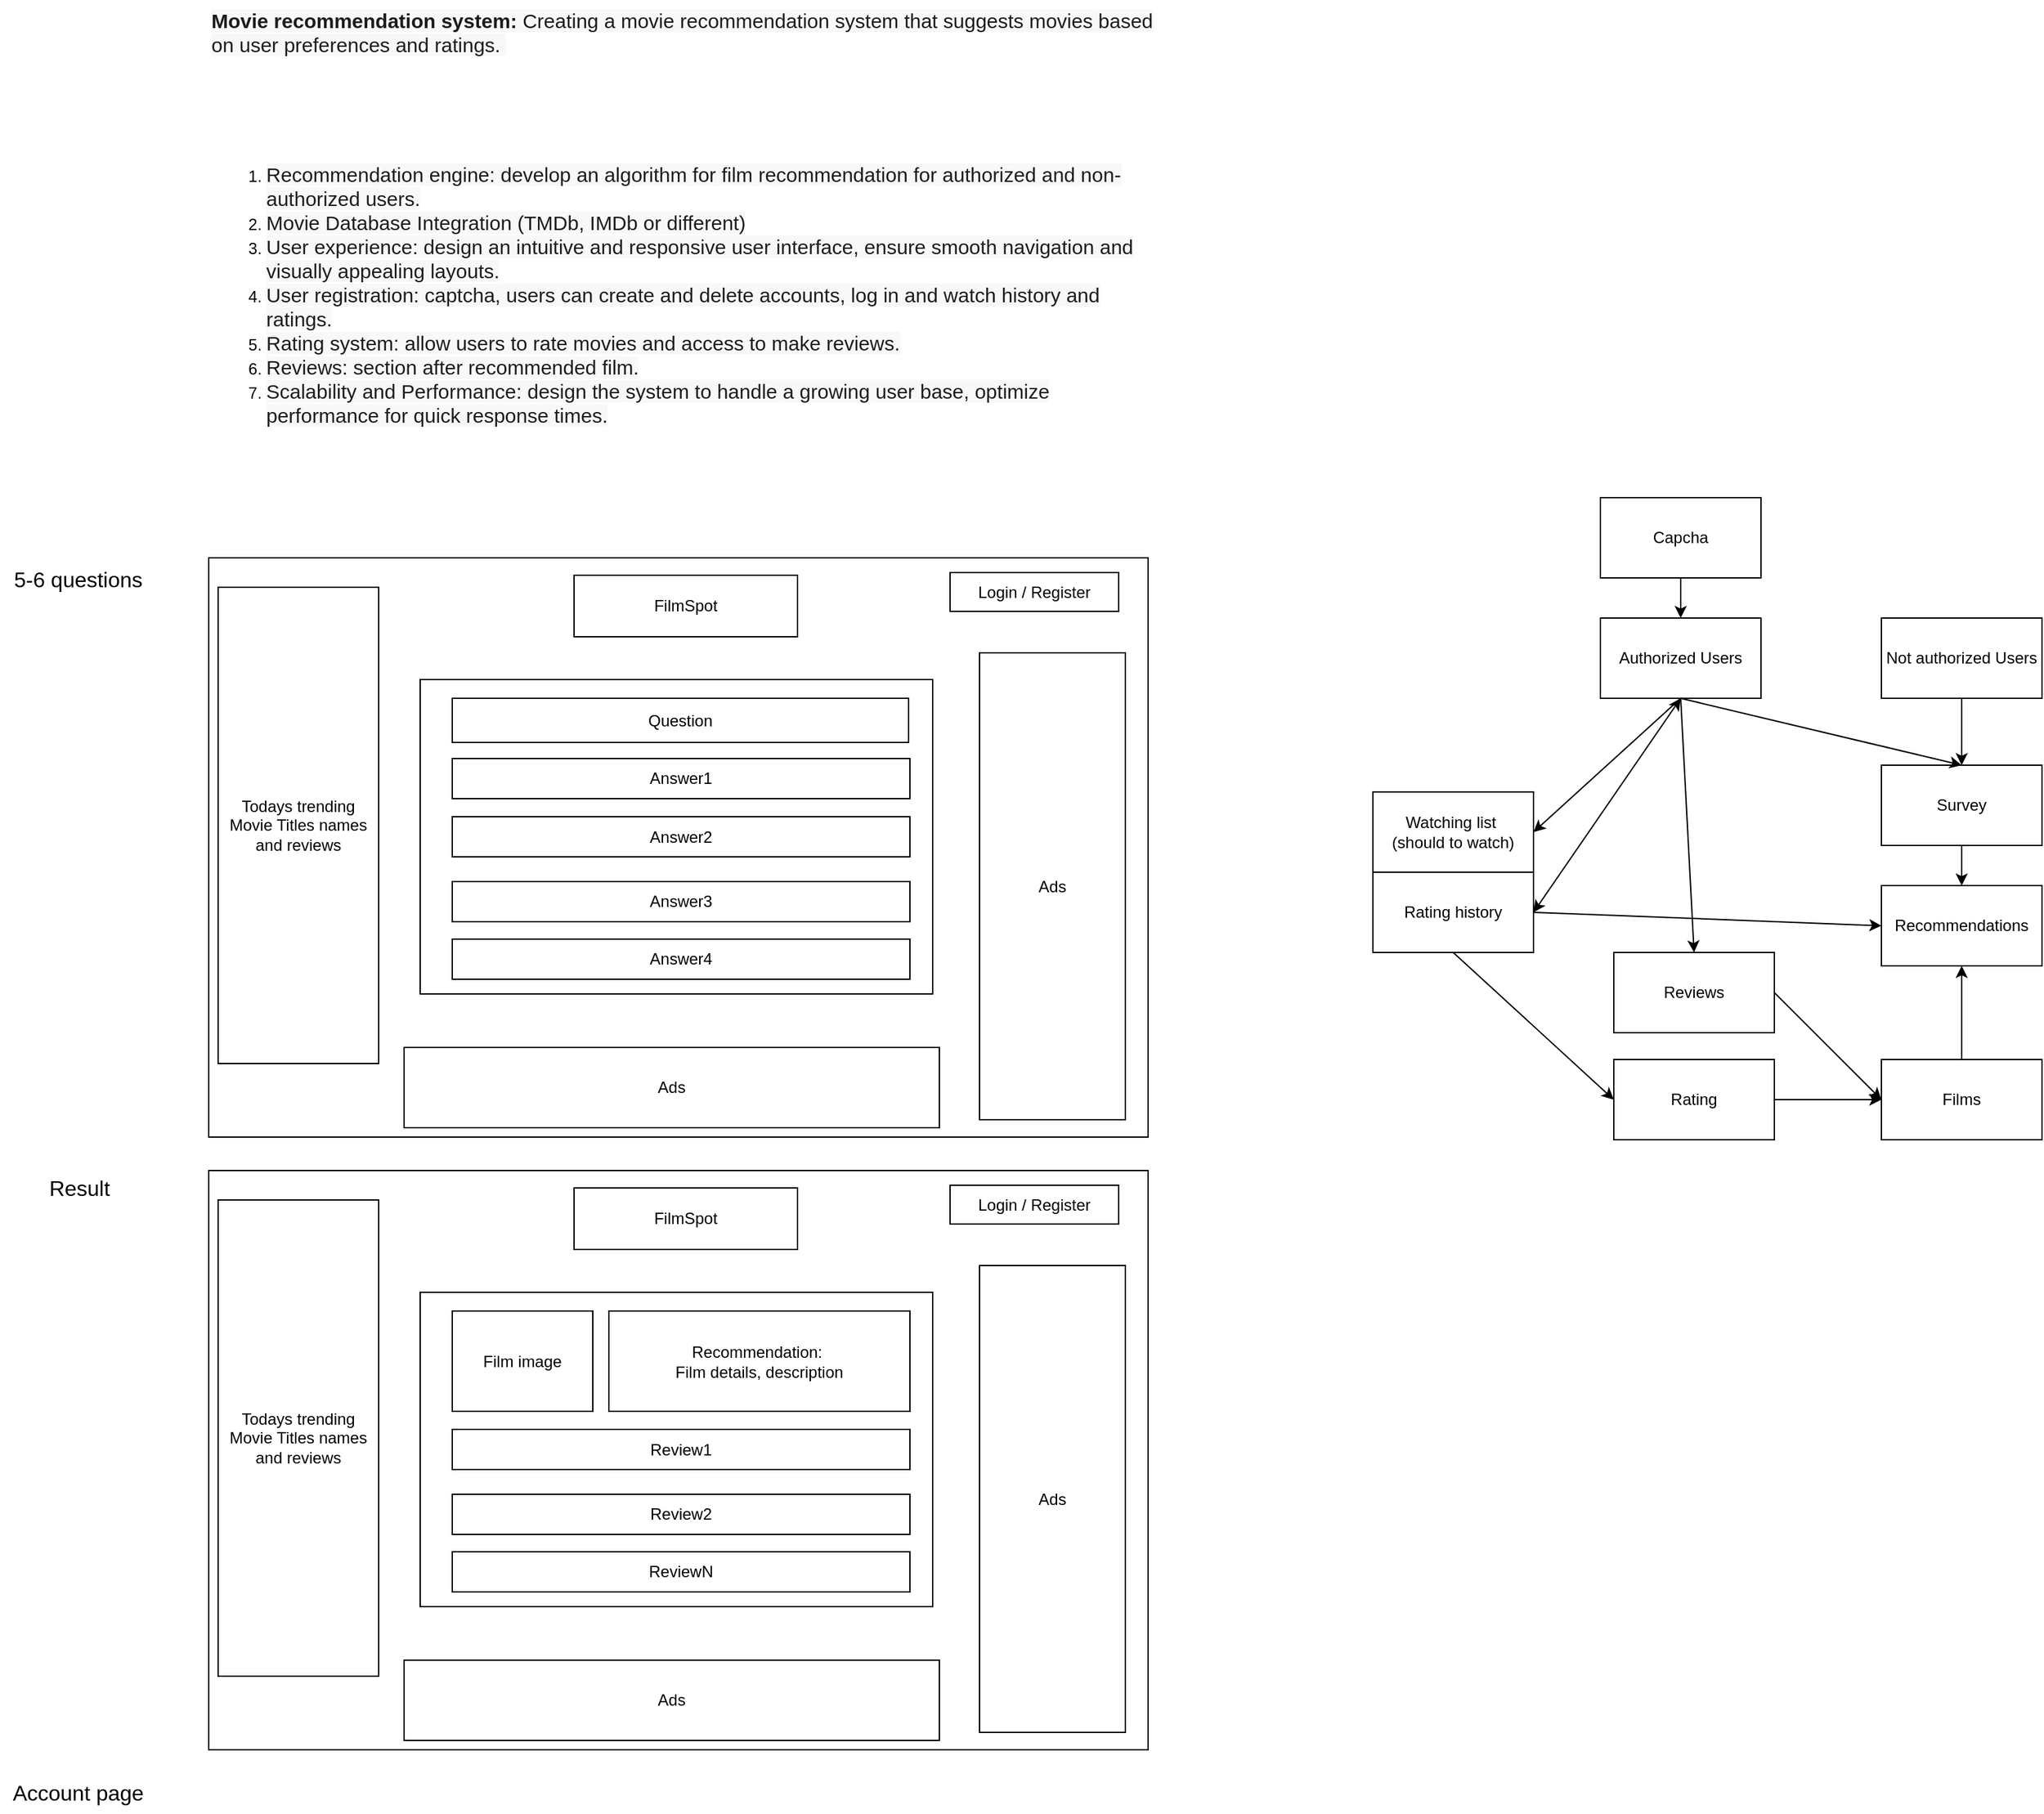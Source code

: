 <mxfile version="24.7.6" pages="2">
  <diagram name="Страница — 1" id="LS_hsxdd65FkhUuADs8E">
    <mxGraphModel dx="1694" dy="1717" grid="0" gridSize="10" guides="1" tooltips="1" connect="1" arrows="1" fold="1" page="0" pageScale="1" pageWidth="827" pageHeight="1169" math="0" shadow="0">
      <root>
        <mxCell id="0" />
        <mxCell id="1" parent="0" />
        <mxCell id="HhmzMrbmqhr_2IEOml7r-1" value="Films" style="rounded=0;whiteSpace=wrap;html=1;" vertex="1" parent="1">
          <mxGeometry x="752" y="-184" width="120" height="60" as="geometry" />
        </mxCell>
        <mxCell id="HhmzMrbmqhr_2IEOml7r-2" value="Authorized Users" style="rounded=0;whiteSpace=wrap;html=1;" vertex="1" parent="1">
          <mxGeometry x="542" y="-514" width="120" height="60" as="geometry" />
        </mxCell>
        <mxCell id="HhmzMrbmqhr_2IEOml7r-3" value="Rating" style="rounded=0;whiteSpace=wrap;html=1;" vertex="1" parent="1">
          <mxGeometry x="552" y="-184" width="120" height="60" as="geometry" />
        </mxCell>
        <mxCell id="HhmzMrbmqhr_2IEOml7r-4" value="Survey" style="rounded=0;whiteSpace=wrap;html=1;" vertex="1" parent="1">
          <mxGeometry x="752" y="-404" width="120" height="60" as="geometry" />
        </mxCell>
        <mxCell id="HhmzMrbmqhr_2IEOml7r-5" value="Not authorized Users" style="rounded=0;whiteSpace=wrap;html=1;" vertex="1" parent="1">
          <mxGeometry x="752" y="-514" width="120" height="60" as="geometry" />
        </mxCell>
        <mxCell id="HhmzMrbmqhr_2IEOml7r-7" value="" style="endArrow=classic;html=1;rounded=0;exitX=0.5;exitY=1;exitDx=0;exitDy=0;entryX=0.5;entryY=0;entryDx=0;entryDy=0;" edge="1" parent="1" source="HhmzMrbmqhr_2IEOml7r-5" target="HhmzMrbmqhr_2IEOml7r-4">
          <mxGeometry width="50" height="50" relative="1" as="geometry">
            <mxPoint x="812" y="-204" as="sourcePoint" />
            <mxPoint x="862" y="-254" as="targetPoint" />
          </mxGeometry>
        </mxCell>
        <mxCell id="HhmzMrbmqhr_2IEOml7r-8" value="" style="endArrow=classic;html=1;rounded=0;exitX=0.5;exitY=1;exitDx=0;exitDy=0;entryX=0.5;entryY=0;entryDx=0;entryDy=0;" edge="1" parent="1" source="HhmzMrbmqhr_2IEOml7r-2" target="HhmzMrbmqhr_2IEOml7r-4">
          <mxGeometry width="50" height="50" relative="1" as="geometry">
            <mxPoint x="812" y="-204" as="sourcePoint" />
            <mxPoint x="862" y="-254" as="targetPoint" />
          </mxGeometry>
        </mxCell>
        <mxCell id="HhmzMrbmqhr_2IEOml7r-10" value="" style="endArrow=classic;html=1;rounded=0;exitX=0.5;exitY=0;exitDx=0;exitDy=0;entryX=0.5;entryY=1;entryDx=0;entryDy=0;" edge="1" parent="1" source="HhmzMrbmqhr_2IEOml7r-1" target="HhmzMrbmqhr_2IEOml7r-11">
          <mxGeometry width="50" height="50" relative="1" as="geometry">
            <mxPoint x="782" y="-194" as="sourcePoint" />
            <mxPoint x="832" y="-244" as="targetPoint" />
          </mxGeometry>
        </mxCell>
        <mxCell id="HhmzMrbmqhr_2IEOml7r-11" value="Recommendations" style="rounded=0;whiteSpace=wrap;html=1;" vertex="1" parent="1">
          <mxGeometry x="752" y="-314" width="120" height="60" as="geometry" />
        </mxCell>
        <mxCell id="HhmzMrbmqhr_2IEOml7r-13" value="Watching list&amp;nbsp;&lt;div&gt;(should to watch)&lt;/div&gt;" style="rounded=0;whiteSpace=wrap;html=1;" vertex="1" parent="1">
          <mxGeometry x="372" y="-384" width="120" height="60" as="geometry" />
        </mxCell>
        <mxCell id="HhmzMrbmqhr_2IEOml7r-15" value="Rating history" style="rounded=0;whiteSpace=wrap;html=1;" vertex="1" parent="1">
          <mxGeometry x="372" y="-324" width="120" height="60" as="geometry" />
        </mxCell>
        <mxCell id="HhmzMrbmqhr_2IEOml7r-16" value="" style="endArrow=classic;html=1;rounded=0;exitX=0.5;exitY=1;exitDx=0;exitDy=0;entryX=0.5;entryY=0;entryDx=0;entryDy=0;" edge="1" parent="1" source="HhmzMrbmqhr_2IEOml7r-4" target="HhmzMrbmqhr_2IEOml7r-11">
          <mxGeometry width="50" height="50" relative="1" as="geometry">
            <mxPoint x="692" y="-304" as="sourcePoint" />
            <mxPoint x="742" y="-354" as="targetPoint" />
          </mxGeometry>
        </mxCell>
        <mxCell id="HhmzMrbmqhr_2IEOml7r-19" value="" style="endArrow=classic;html=1;rounded=0;exitX=0.5;exitY=1;exitDx=0;exitDy=0;entryX=1;entryY=0.5;entryDx=0;entryDy=0;" edge="1" parent="1" source="HhmzMrbmqhr_2IEOml7r-2" target="HhmzMrbmqhr_2IEOml7r-13">
          <mxGeometry width="50" height="50" relative="1" as="geometry">
            <mxPoint x="692" y="-304" as="sourcePoint" />
            <mxPoint x="742" y="-354" as="targetPoint" />
          </mxGeometry>
        </mxCell>
        <mxCell id="HhmzMrbmqhr_2IEOml7r-20" value="" style="endArrow=classic;startArrow=classic;html=1;rounded=0;exitX=1;exitY=0.5;exitDx=0;exitDy=0;" edge="1" parent="1" source="HhmzMrbmqhr_2IEOml7r-15">
          <mxGeometry width="50" height="50" relative="1" as="geometry">
            <mxPoint x="692" y="-304" as="sourcePoint" />
            <mxPoint x="602" y="-454" as="targetPoint" />
          </mxGeometry>
        </mxCell>
        <mxCell id="HhmzMrbmqhr_2IEOml7r-22" value="Reviews" style="rounded=0;whiteSpace=wrap;html=1;" vertex="1" parent="1">
          <mxGeometry x="552" y="-264" width="120" height="60" as="geometry" />
        </mxCell>
        <mxCell id="HhmzMrbmqhr_2IEOml7r-23" value="Capcha" style="rounded=0;whiteSpace=wrap;html=1;" vertex="1" parent="1">
          <mxGeometry x="542" y="-604" width="120" height="60" as="geometry" />
        </mxCell>
        <mxCell id="HhmzMrbmqhr_2IEOml7r-24" value="" style="endArrow=classic;html=1;rounded=0;exitX=0.5;exitY=1;exitDx=0;exitDy=0;entryX=0.5;entryY=0;entryDx=0;entryDy=0;" edge="1" parent="1" source="HhmzMrbmqhr_2IEOml7r-23" target="HhmzMrbmqhr_2IEOml7r-2">
          <mxGeometry width="50" height="50" relative="1" as="geometry">
            <mxPoint x="692" y="-304" as="sourcePoint" />
            <mxPoint x="742" y="-354" as="targetPoint" />
          </mxGeometry>
        </mxCell>
        <mxCell id="HhmzMrbmqhr_2IEOml7r-25" value="" style="endArrow=classic;html=1;rounded=0;exitX=0.5;exitY=1;exitDx=0;exitDy=0;entryX=0.5;entryY=0;entryDx=0;entryDy=0;" edge="1" parent="1" source="HhmzMrbmqhr_2IEOml7r-2" target="HhmzMrbmqhr_2IEOml7r-22">
          <mxGeometry width="50" height="50" relative="1" as="geometry">
            <mxPoint x="692" y="-304" as="sourcePoint" />
            <mxPoint x="742" y="-354" as="targetPoint" />
          </mxGeometry>
        </mxCell>
        <mxCell id="HhmzMrbmqhr_2IEOml7r-27" value="" style="endArrow=classic;html=1;rounded=0;exitX=1;exitY=0.5;exitDx=0;exitDy=0;entryX=0;entryY=0.5;entryDx=0;entryDy=0;" edge="1" parent="1" source="HhmzMrbmqhr_2IEOml7r-15" target="HhmzMrbmqhr_2IEOml7r-11">
          <mxGeometry width="50" height="50" relative="1" as="geometry">
            <mxPoint x="632" y="-264" as="sourcePoint" />
            <mxPoint x="682" y="-314" as="targetPoint" />
          </mxGeometry>
        </mxCell>
        <mxCell id="HhmzMrbmqhr_2IEOml7r-28" value="" style="endArrow=classic;html=1;rounded=0;exitX=1;exitY=0.5;exitDx=0;exitDy=0;" edge="1" parent="1" source="HhmzMrbmqhr_2IEOml7r-3">
          <mxGeometry width="50" height="50" relative="1" as="geometry">
            <mxPoint x="692" y="-304" as="sourcePoint" />
            <mxPoint x="752" y="-154" as="targetPoint" />
          </mxGeometry>
        </mxCell>
        <mxCell id="HhmzMrbmqhr_2IEOml7r-29" value="" style="endArrow=classic;html=1;rounded=0;exitX=1;exitY=0.5;exitDx=0;exitDy=0;entryX=0;entryY=0.5;entryDx=0;entryDy=0;" edge="1" parent="1" source="HhmzMrbmqhr_2IEOml7r-22" target="HhmzMrbmqhr_2IEOml7r-1">
          <mxGeometry width="50" height="50" relative="1" as="geometry">
            <mxPoint x="692" y="-304" as="sourcePoint" />
            <mxPoint x="742" y="-354" as="targetPoint" />
          </mxGeometry>
        </mxCell>
        <mxCell id="HhmzMrbmqhr_2IEOml7r-30" value="" style="endArrow=classic;html=1;rounded=0;exitX=0.5;exitY=1;exitDx=0;exitDy=0;entryX=0;entryY=0.5;entryDx=0;entryDy=0;" edge="1" parent="1" source="HhmzMrbmqhr_2IEOml7r-15" target="HhmzMrbmqhr_2IEOml7r-3">
          <mxGeometry width="50" height="50" relative="1" as="geometry">
            <mxPoint x="692" y="-304" as="sourcePoint" />
            <mxPoint x="742" y="-354" as="targetPoint" />
          </mxGeometry>
        </mxCell>
        <mxCell id="l4dksT7qZbz_hdmSisIs-1" value="" style="rounded=0;whiteSpace=wrap;html=1;" vertex="1" parent="1">
          <mxGeometry x="-498" y="-559" width="702" height="433" as="geometry" />
        </mxCell>
        <mxCell id="l4dksT7qZbz_hdmSisIs-2" value="FilmSpot" style="rounded=0;whiteSpace=wrap;html=1;" vertex="1" parent="1">
          <mxGeometry x="-225" y="-546" width="167" height="46" as="geometry" />
        </mxCell>
        <mxCell id="l4dksT7qZbz_hdmSisIs-3" value="Login / Register" style="rounded=0;whiteSpace=wrap;html=1;" vertex="1" parent="1">
          <mxGeometry x="56" y="-548" width="126" height="29" as="geometry" />
        </mxCell>
        <mxCell id="l4dksT7qZbz_hdmSisIs-4" value="Todays trending Movie Titles names and reviews" style="rounded=0;whiteSpace=wrap;html=1;" vertex="1" parent="1">
          <mxGeometry x="-491" y="-537" width="120" height="356" as="geometry" />
        </mxCell>
        <mxCell id="l4dksT7qZbz_hdmSisIs-5" value="questions" style="rounded=0;whiteSpace=wrap;html=1;" vertex="1" parent="1">
          <mxGeometry x="-340" y="-468" width="383" height="235" as="geometry" />
        </mxCell>
        <mxCell id="l4dksT7qZbz_hdmSisIs-6" value="Ads" style="rounded=0;whiteSpace=wrap;html=1;" vertex="1" parent="1">
          <mxGeometry x="78" y="-488" width="109" height="349" as="geometry" />
        </mxCell>
        <mxCell id="l4dksT7qZbz_hdmSisIs-7" value="Ads" style="rounded=0;whiteSpace=wrap;html=1;" vertex="1" parent="1">
          <mxGeometry x="-352" y="-193" width="400" height="60" as="geometry" />
        </mxCell>
        <mxCell id="l4dksT7qZbz_hdmSisIs-8" value="Question" style="rounded=0;whiteSpace=wrap;html=1;" vertex="1" parent="1">
          <mxGeometry x="-316" y="-454" width="341" height="33" as="geometry" />
        </mxCell>
        <mxCell id="l4dksT7qZbz_hdmSisIs-9" value="Answer1" style="rounded=0;whiteSpace=wrap;html=1;" vertex="1" parent="1">
          <mxGeometry x="-316" y="-409" width="342" height="30" as="geometry" />
        </mxCell>
        <mxCell id="l4dksT7qZbz_hdmSisIs-10" value="Answer2" style="rounded=0;whiteSpace=wrap;html=1;" vertex="1" parent="1">
          <mxGeometry x="-316" y="-365.5" width="342" height="30" as="geometry" />
        </mxCell>
        <mxCell id="l4dksT7qZbz_hdmSisIs-11" value="Answer4" style="rounded=0;whiteSpace=wrap;html=1;" vertex="1" parent="1">
          <mxGeometry x="-316" y="-274" width="342" height="30" as="geometry" />
        </mxCell>
        <mxCell id="l4dksT7qZbz_hdmSisIs-12" value="Answer3" style="rounded=0;whiteSpace=wrap;html=1;" vertex="1" parent="1">
          <mxGeometry x="-316" y="-317" width="342" height="30" as="geometry" />
        </mxCell>
        <mxCell id="l4dksT7qZbz_hdmSisIs-13" value="5-6 questions" style="text;html=1;align=center;verticalAlign=middle;resizable=0;points=[];autosize=1;strokeColor=none;fillColor=none;fontSize=16;" vertex="1" parent="1">
          <mxGeometry x="-653" y="-559" width="114" height="31" as="geometry" />
        </mxCell>
        <mxCell id="l4dksT7qZbz_hdmSisIs-14" value="Result" style="text;html=1;align=center;verticalAlign=middle;resizable=0;points=[];autosize=1;strokeColor=none;fillColor=none;fontSize=16;" vertex="1" parent="1">
          <mxGeometry x="-627" y="-104" width="63" height="31" as="geometry" />
        </mxCell>
        <mxCell id="l4dksT7qZbz_hdmSisIs-15" value="Links" style="rounded=0;whiteSpace=wrap;html=1;" vertex="1" parent="1">
          <mxGeometry x="-243" y="227" width="178" height="30" as="geometry" />
        </mxCell>
        <mxCell id="l4dksT7qZbz_hdmSisIs-17" value="Account page" style="text;html=1;align=center;verticalAlign=middle;resizable=0;points=[];autosize=1;strokeColor=none;fillColor=none;fontSize=16;" vertex="1" parent="1">
          <mxGeometry x="-654" y="348" width="116" height="31" as="geometry" />
        </mxCell>
        <mxCell id="l4dksT7qZbz_hdmSisIs-18" value="&lt;ol&gt;&lt;li&gt;&lt;span style=&quot;background-color: rgb(248, 248, 248); color: rgb(29, 28, 29); font-family: Slack-Lato, Slack-Fractions, appleLogo, sans-serif; font-size: 15px; font-variant-ligatures: common-ligatures;&quot;&gt;Recommendation engine: develop an algorithm for film recommendation for authorized and non-authorized users.&lt;/span&gt;&lt;/li&gt;&lt;li&gt;&lt;span style=&quot;background-color: rgb(248, 248, 248); color: rgb(29, 28, 29); font-family: Slack-Lato, Slack-Fractions, appleLogo, sans-serif; font-size: 15px; font-variant-ligatures: common-ligatures;&quot;&gt;Movie Database Integration (TMDb, IMDb or different)&lt;/span&gt;&lt;/li&gt;&lt;li&gt;&lt;span style=&quot;background-color: rgb(248, 248, 248); color: rgb(29, 28, 29); font-family: Slack-Lato, Slack-Fractions, appleLogo, sans-serif; font-size: 15px; font-variant-ligatures: common-ligatures;&quot;&gt;User experience: design an intuitive and responsive user interface, ensure smooth navigation and visually appealing layouts.&lt;/span&gt;&lt;/li&gt;&lt;li&gt;&lt;span style=&quot;background-color: rgb(248, 248, 248); color: rgb(29, 28, 29); font-family: Slack-Lato, Slack-Fractions, appleLogo, sans-serif; font-size: 15px; font-variant-ligatures: common-ligatures;&quot;&gt;User registration: captcha, users can create and delete accounts, log in and watch history and ratings.&lt;/span&gt;&lt;/li&gt;&lt;li&gt;&lt;span style=&quot;background-color: rgb(248, 248, 248); color: rgb(29, 28, 29); font-family: Slack-Lato, Slack-Fractions, appleLogo, sans-serif; font-size: 15px; font-variant-ligatures: common-ligatures;&quot;&gt;Rating system: allow users to rate movies and access to make reviews.&lt;/span&gt;&lt;/li&gt;&lt;li&gt;&lt;span style=&quot;background-color: rgb(248, 248, 248); color: rgb(29, 28, 29); font-family: Slack-Lato, Slack-Fractions, appleLogo, sans-serif; font-size: 15px; font-variant-ligatures: common-ligatures;&quot;&gt;Reviews: section after recommended film.&lt;/span&gt;&lt;/li&gt;&lt;li&gt;&lt;span style=&quot;background-color: rgb(248, 248, 248); color: rgb(29, 28, 29); font-family: Slack-Lato, Slack-Fractions, appleLogo, sans-serif; font-size: 15px; font-variant-ligatures: common-ligatures;&quot;&gt;Scalability and Performance: design the system to handle a growing user base, optimize performance for quick response times.&lt;/span&gt;&lt;/li&gt;&lt;/ol&gt;" style="text;whiteSpace=wrap;html=1;spacing=3;" vertex="1" parent="1">
          <mxGeometry x="-498" y="-874" width="701" height="220" as="geometry" />
        </mxCell>
        <mxCell id="l4dksT7qZbz_hdmSisIs-19" value="&lt;b data-stringify-type=&quot;bold&quot; style=&quot;box-sizing: inherit; color: rgb(29, 28, 29); font-family: Slack-Lato, Slack-Fractions, appleLogo, sans-serif; font-size: 15px; font-style: normal; font-variant-ligatures: common-ligatures; font-variant-caps: normal; letter-spacing: normal; orphans: 2; text-align: left; text-indent: 0px; text-transform: none; widows: 2; word-spacing: 0px; -webkit-text-stroke-width: 0px; white-space: normal; background-color: rgb(248, 248, 248); text-decoration-thickness: initial; text-decoration-style: initial; text-decoration-color: initial;&quot;&gt;Movie recommendation system:&lt;/b&gt;&lt;span style=&quot;color: rgb(29, 28, 29); font-family: Slack-Lato, Slack-Fractions, appleLogo, sans-serif; font-size: 15px; font-style: normal; font-variant-ligatures: common-ligatures; font-variant-caps: normal; font-weight: 400; letter-spacing: normal; orphans: 2; text-align: left; text-indent: 0px; text-transform: none; widows: 2; word-spacing: 0px; -webkit-text-stroke-width: 0px; white-space: normal; background-color: rgb(248, 248, 248); text-decoration-thickness: initial; text-decoration-style: initial; text-decoration-color: initial; display: inline !important; float: none;&quot;&gt;&lt;span&gt;&amp;nbsp;&lt;/span&gt;Creating a movie recommendation system that suggests movies based on user preferences and ratings.&amp;nbsp;&lt;/span&gt;" style="text;whiteSpace=wrap;html=1;" vertex="1" parent="1">
          <mxGeometry x="-498" y="-976" width="711" height="76" as="geometry" />
        </mxCell>
        <mxCell id="r-4gwITru2xlTATCTxKp-1" value="" style="rounded=0;whiteSpace=wrap;html=1;" vertex="1" parent="1">
          <mxGeometry x="-498" y="-101" width="702" height="433" as="geometry" />
        </mxCell>
        <mxCell id="r-4gwITru2xlTATCTxKp-2" value="FilmSpot" style="rounded=0;whiteSpace=wrap;html=1;" vertex="1" parent="1">
          <mxGeometry x="-225" y="-88" width="167" height="46" as="geometry" />
        </mxCell>
        <mxCell id="r-4gwITru2xlTATCTxKp-3" value="Login / Register" style="rounded=0;whiteSpace=wrap;html=1;" vertex="1" parent="1">
          <mxGeometry x="56" y="-90" width="126" height="29" as="geometry" />
        </mxCell>
        <mxCell id="r-4gwITru2xlTATCTxKp-4" value="Todays trending Movie Titles names and reviews" style="rounded=0;whiteSpace=wrap;html=1;" vertex="1" parent="1">
          <mxGeometry x="-491" y="-79" width="120" height="356" as="geometry" />
        </mxCell>
        <mxCell id="r-4gwITru2xlTATCTxKp-5" value="questions" style="rounded=0;whiteSpace=wrap;html=1;" vertex="1" parent="1">
          <mxGeometry x="-340" y="-10" width="383" height="235" as="geometry" />
        </mxCell>
        <mxCell id="r-4gwITru2xlTATCTxKp-6" value="Ads" style="rounded=0;whiteSpace=wrap;html=1;" vertex="1" parent="1">
          <mxGeometry x="78" y="-30" width="109" height="349" as="geometry" />
        </mxCell>
        <mxCell id="r-4gwITru2xlTATCTxKp-7" value="Ads" style="rounded=0;whiteSpace=wrap;html=1;" vertex="1" parent="1">
          <mxGeometry x="-352" y="265" width="400" height="60" as="geometry" />
        </mxCell>
        <mxCell id="r-4gwITru2xlTATCTxKp-8" value="Film image" style="rounded=0;whiteSpace=wrap;html=1;" vertex="1" parent="1">
          <mxGeometry x="-316" y="4" width="105" height="75" as="geometry" />
        </mxCell>
        <mxCell id="r-4gwITru2xlTATCTxKp-9" value="Recommendation:&amp;nbsp;&lt;div&gt;Film details, description&lt;/div&gt;" style="rounded=0;whiteSpace=wrap;html=1;" vertex="1" parent="1">
          <mxGeometry x="-199" y="4" width="225" height="75" as="geometry" />
        </mxCell>
        <mxCell id="r-4gwITru2xlTATCTxKp-10" value="Review1" style="rounded=0;whiteSpace=wrap;html=1;" vertex="1" parent="1">
          <mxGeometry x="-316" y="92.5" width="342" height="30" as="geometry" />
        </mxCell>
        <mxCell id="r-4gwITru2xlTATCTxKp-11" value="ReviewN" style="rounded=0;whiteSpace=wrap;html=1;" vertex="1" parent="1">
          <mxGeometry x="-316" y="184" width="342" height="30" as="geometry" />
        </mxCell>
        <mxCell id="r-4gwITru2xlTATCTxKp-12" value="Review2" style="rounded=0;whiteSpace=wrap;html=1;" vertex="1" parent="1">
          <mxGeometry x="-316" y="141" width="342" height="30" as="geometry" />
        </mxCell>
        <mxCell id="3AMT3zw46Zd8kkKR2NrO-1" style="edgeStyle=none;curved=1;rounded=0;orthogonalLoop=1;jettySize=auto;html=1;exitX=1;exitY=0.5;exitDx=0;exitDy=0;fontSize=12;startSize=8;endSize=8;" edge="1" parent="1" source="r-4gwITru2xlTATCTxKp-8" target="r-4gwITru2xlTATCTxKp-8">
          <mxGeometry relative="1" as="geometry" />
        </mxCell>
        <mxCell id="3AMT3zw46Zd8kkKR2NrO-4" style="edgeStyle=none;curved=1;rounded=0;orthogonalLoop=1;jettySize=auto;html=1;exitX=0;exitY=0.5;exitDx=0;exitDy=0;fontSize=12;startSize=8;endSize=8;" edge="1" parent="1" source="r-4gwITru2xlTATCTxKp-9" target="r-4gwITru2xlTATCTxKp-9">
          <mxGeometry relative="1" as="geometry" />
        </mxCell>
      </root>
    </mxGraphModel>
  </diagram>
  <diagram id="mibsp6SrYg9GVpOMzh2_" name="Leht-2">
    <mxGraphModel dx="3320" dy="1856" grid="0" gridSize="10" guides="1" tooltips="1" connect="1" arrows="1" fold="1" page="0" pageScale="1" pageWidth="827" pageHeight="1169" math="0" shadow="0">
      <root>
        <mxCell id="0" />
        <mxCell id="1" parent="0" />
        <mxCell id="d5mL1SETGmg1-nzRWt5b-1" value="" style="rounded=0;whiteSpace=wrap;html=1;" vertex="1" parent="1">
          <mxGeometry x="-498" y="-104" width="702" height="433" as="geometry" />
        </mxCell>
        <mxCell id="d5mL1SETGmg1-nzRWt5b-2" value="FilmSpot" style="rounded=0;whiteSpace=wrap;html=1;" vertex="1" parent="1">
          <mxGeometry x="-225" y="-91" width="167" height="46" as="geometry" />
        </mxCell>
        <mxCell id="d5mL1SETGmg1-nzRWt5b-3" value="Login / Register" style="rounded=0;whiteSpace=wrap;html=1;" vertex="1" parent="1">
          <mxGeometry x="56" y="-93" width="126" height="29" as="geometry" />
        </mxCell>
        <mxCell id="d5mL1SETGmg1-nzRWt5b-4" value="Todays trending Movie Titles names and reviews" style="rounded=0;whiteSpace=wrap;html=1;" vertex="1" parent="1">
          <mxGeometry x="-491" y="-82" width="120" height="356" as="geometry" />
        </mxCell>
        <mxCell id="d5mL1SETGmg1-nzRWt5b-5" value="questions" style="rounded=0;whiteSpace=wrap;html=1;" vertex="1" parent="1">
          <mxGeometry x="-340" y="-13" width="383" height="235" as="geometry" />
        </mxCell>
        <mxCell id="d5mL1SETGmg1-nzRWt5b-6" value="Ads" style="rounded=0;whiteSpace=wrap;html=1;" vertex="1" parent="1">
          <mxGeometry x="78" y="-33" width="109" height="349" as="geometry" />
        </mxCell>
        <mxCell id="d5mL1SETGmg1-nzRWt5b-7" value="Ads" style="rounded=0;whiteSpace=wrap;html=1;" vertex="1" parent="1">
          <mxGeometry x="-352" y="262" width="400" height="60" as="geometry" />
        </mxCell>
        <mxCell id="d5mL1SETGmg1-nzRWt5b-8" value="" style="rounded=0;whiteSpace=wrap;html=1;" vertex="1" parent="1">
          <mxGeometry x="-498" y="348" width="702" height="433" as="geometry" />
        </mxCell>
        <mxCell id="d5mL1SETGmg1-nzRWt5b-9" value="FilmSpot" style="rounded=0;whiteSpace=wrap;html=1;" vertex="1" parent="1">
          <mxGeometry x="-225" y="361" width="167" height="46" as="geometry" />
        </mxCell>
        <mxCell id="d5mL1SETGmg1-nzRWt5b-10" value="Login / Register" style="rounded=0;whiteSpace=wrap;html=1;" vertex="1" parent="1">
          <mxGeometry x="56" y="359" width="126" height="29" as="geometry" />
        </mxCell>
        <mxCell id="d5mL1SETGmg1-nzRWt5b-11" value="Todays trending Movie Titles names and reviews" style="rounded=0;whiteSpace=wrap;html=1;" vertex="1" parent="1">
          <mxGeometry x="-491" y="370" width="120" height="356" as="geometry" />
        </mxCell>
        <mxCell id="d5mL1SETGmg1-nzRWt5b-12" value="Ads" style="rounded=0;whiteSpace=wrap;html=1;" vertex="1" parent="1">
          <mxGeometry x="59" y="428" width="120" height="282" as="geometry" />
        </mxCell>
        <mxCell id="d5mL1SETGmg1-nzRWt5b-13" value="Ads" style="rounded=0;whiteSpace=wrap;html=1;" vertex="1" parent="1">
          <mxGeometry x="-352" y="737" width="400" height="37" as="geometry" />
        </mxCell>
        <mxCell id="d5mL1SETGmg1-nzRWt5b-14" value="Your&amp;nbsp;recommended film to watch" style="rounded=1;whiteSpace=wrap;html=1;" vertex="1" parent="1">
          <mxGeometry x="-352" y="426" width="120" height="122" as="geometry" />
        </mxCell>
        <mxCell id="d5mL1SETGmg1-nzRWt5b-15" value="Your&amp;nbsp;recommended film to watch" style="rounded=1;whiteSpace=wrap;html=1;" vertex="1" parent="1">
          <mxGeometry x="-219" y="426" width="120" height="122" as="geometry" />
        </mxCell>
        <mxCell id="d5mL1SETGmg1-nzRWt5b-16" value="Your&amp;nbsp;recommended film to watch" style="rounded=1;whiteSpace=wrap;html=1;" vertex="1" parent="1">
          <mxGeometry x="-86" y="426" width="120" height="122" as="geometry" />
        </mxCell>
        <mxCell id="d5mL1SETGmg1-nzRWt5b-17" value="Your&amp;nbsp;recommended film to watch" style="rounded=1;whiteSpace=wrap;html=1;" vertex="1" parent="1">
          <mxGeometry x="-352" y="562" width="120" height="122" as="geometry" />
        </mxCell>
        <mxCell id="d5mL1SETGmg1-nzRWt5b-18" value="Your&amp;nbsp;recommended film to watch" style="rounded=1;whiteSpace=wrap;html=1;" vertex="1" parent="1">
          <mxGeometry x="-219" y="562" width="120" height="122" as="geometry" />
        </mxCell>
        <mxCell id="d5mL1SETGmg1-nzRWt5b-19" value="Your&amp;nbsp;recommended film to watch" style="rounded=1;whiteSpace=wrap;html=1;" vertex="1" parent="1">
          <mxGeometry x="-86" y="562" width="120" height="122" as="geometry" />
        </mxCell>
        <mxCell id="d5mL1SETGmg1-nzRWt5b-20" style="edgeStyle=none;curved=1;rounded=0;orthogonalLoop=1;jettySize=auto;html=1;exitX=0.5;exitY=0;exitDx=0;exitDy=0;fontSize=12;startSize=8;endSize=8;" edge="1" parent="1" source="d5mL1SETGmg1-nzRWt5b-13" target="d5mL1SETGmg1-nzRWt5b-13">
          <mxGeometry relative="1" as="geometry" />
        </mxCell>
        <mxCell id="d5mL1SETGmg1-nzRWt5b-21" style="edgeStyle=none;curved=1;rounded=0;orthogonalLoop=1;jettySize=auto;html=1;exitX=0;exitY=0.5;exitDx=0;exitDy=0;fontSize=12;startSize=8;endSize=8;" edge="1" parent="1" source="d5mL1SETGmg1-nzRWt5b-12" target="d5mL1SETGmg1-nzRWt5b-12">
          <mxGeometry relative="1" as="geometry" />
        </mxCell>
        <mxCell id="d5mL1SETGmg1-nzRWt5b-22" style="edgeStyle=none;curved=1;rounded=0;orthogonalLoop=1;jettySize=auto;html=1;exitX=0;exitY=1;exitDx=0;exitDy=0;fontSize=12;startSize=8;endSize=8;" edge="1" parent="1" source="d5mL1SETGmg1-nzRWt5b-12" target="d5mL1SETGmg1-nzRWt5b-12">
          <mxGeometry relative="1" as="geometry" />
        </mxCell>
        <mxCell id="d5mL1SETGmg1-nzRWt5b-23" style="edgeStyle=none;curved=1;rounded=0;orthogonalLoop=1;jettySize=auto;html=1;exitX=0;exitY=0.5;exitDx=0;exitDy=0;fontSize=12;startSize=8;endSize=8;" edge="1" parent="1" source="d5mL1SETGmg1-nzRWt5b-12" target="d5mL1SETGmg1-nzRWt5b-12">
          <mxGeometry relative="1" as="geometry" />
        </mxCell>
        <mxCell id="d5mL1SETGmg1-nzRWt5b-24" value="Question" style="rounded=0;whiteSpace=wrap;html=1;" vertex="1" parent="1">
          <mxGeometry x="-316" y="1" width="341" height="33" as="geometry" />
        </mxCell>
        <mxCell id="d5mL1SETGmg1-nzRWt5b-25" value="Answer1" style="rounded=0;whiteSpace=wrap;html=1;" vertex="1" parent="1">
          <mxGeometry x="-316" y="46" width="342" height="30" as="geometry" />
        </mxCell>
        <mxCell id="d5mL1SETGmg1-nzRWt5b-26" value="Answer2" style="rounded=0;whiteSpace=wrap;html=1;" vertex="1" parent="1">
          <mxGeometry x="-316" y="89.5" width="342" height="30" as="geometry" />
        </mxCell>
        <mxCell id="d5mL1SETGmg1-nzRWt5b-27" value="Answer4" style="rounded=0;whiteSpace=wrap;html=1;" vertex="1" parent="1">
          <mxGeometry x="-316" y="181" width="342" height="30" as="geometry" />
        </mxCell>
        <mxCell id="d5mL1SETGmg1-nzRWt5b-28" value="Answer3" style="rounded=0;whiteSpace=wrap;html=1;" vertex="1" parent="1">
          <mxGeometry x="-316" y="138" width="342" height="30" as="geometry" />
        </mxCell>
        <mxCell id="d5mL1SETGmg1-nzRWt5b-29" value="" style="rounded=0;whiteSpace=wrap;html=1;" vertex="1" parent="1">
          <mxGeometry x="-499.5" y="800" width="702" height="433" as="geometry" />
        </mxCell>
        <mxCell id="d5mL1SETGmg1-nzRWt5b-30" value="FilmSpot" style="rounded=0;whiteSpace=wrap;html=1;" vertex="1" parent="1">
          <mxGeometry x="-226.5" y="813" width="167" height="46" as="geometry" />
        </mxCell>
        <mxCell id="d5mL1SETGmg1-nzRWt5b-31" value="Logout" style="rounded=0;whiteSpace=wrap;html=1;" vertex="1" parent="1">
          <mxGeometry x="54.5" y="811" width="126" height="29" as="geometry" />
        </mxCell>
        <mxCell id="d5mL1SETGmg1-nzRWt5b-32" value="Watched movie history" style="rounded=0;whiteSpace=wrap;html=1;" vertex="1" parent="1">
          <mxGeometry x="-492.5" y="822" width="120" height="356" as="geometry" />
        </mxCell>
        <mxCell id="d5mL1SETGmg1-nzRWt5b-33" value="Movies you should watch next" style="rounded=0;whiteSpace=wrap;html=1;" vertex="1" parent="1">
          <mxGeometry x="57.5" y="880" width="120" height="282" as="geometry" />
        </mxCell>
        <mxCell id="d5mL1SETGmg1-nzRWt5b-34" value="Ads" style="rounded=0;whiteSpace=wrap;html=1;" vertex="1" parent="1">
          <mxGeometry x="-353.5" y="1189" width="400" height="37" as="geometry" />
        </mxCell>
        <mxCell id="d5mL1SETGmg1-nzRWt5b-35" value="Film you watched write review and rate" style="rounded=1;whiteSpace=wrap;html=1;" vertex="1" parent="1">
          <mxGeometry x="-353.5" y="878" width="120" height="122" as="geometry" />
        </mxCell>
        <mxCell id="d5mL1SETGmg1-nzRWt5b-36" value="Film you watched write review and rate" style="rounded=1;whiteSpace=wrap;html=1;" vertex="1" parent="1">
          <mxGeometry x="-220.5" y="878" width="120" height="122" as="geometry" />
        </mxCell>
        <mxCell id="d5mL1SETGmg1-nzRWt5b-37" value="Film you watched write review and rate" style="rounded=1;whiteSpace=wrap;html=1;" vertex="1" parent="1">
          <mxGeometry x="-87.5" y="878" width="120" height="122" as="geometry" />
        </mxCell>
        <mxCell id="d5mL1SETGmg1-nzRWt5b-38" value="Film you watched write review and rate" style="rounded=1;whiteSpace=wrap;html=1;" vertex="1" parent="1">
          <mxGeometry x="-353.5" y="1014" width="120" height="122" as="geometry" />
        </mxCell>
        <mxCell id="d5mL1SETGmg1-nzRWt5b-39" value="Film you watched write review and rate" style="rounded=1;whiteSpace=wrap;html=1;" vertex="1" parent="1">
          <mxGeometry x="-220.5" y="1014" width="120" height="122" as="geometry" />
        </mxCell>
        <mxCell id="d5mL1SETGmg1-nzRWt5b-40" value="Film you watched write review and rate" style="rounded=1;whiteSpace=wrap;html=1;" vertex="1" parent="1">
          <mxGeometry x="-87.5" y="1014" width="120" height="122" as="geometry" />
        </mxCell>
        <mxCell id="d5mL1SETGmg1-nzRWt5b-41" style="edgeStyle=none;curved=1;rounded=0;orthogonalLoop=1;jettySize=auto;html=1;exitX=0.5;exitY=0;exitDx=0;exitDy=0;fontSize=12;startSize=8;endSize=8;" edge="1" parent="1" source="d5mL1SETGmg1-nzRWt5b-34" target="d5mL1SETGmg1-nzRWt5b-34">
          <mxGeometry relative="1" as="geometry" />
        </mxCell>
        <mxCell id="d5mL1SETGmg1-nzRWt5b-42" style="edgeStyle=none;curved=1;rounded=0;orthogonalLoop=1;jettySize=auto;html=1;exitX=0;exitY=0.5;exitDx=0;exitDy=0;fontSize=12;startSize=8;endSize=8;" edge="1" parent="1" source="d5mL1SETGmg1-nzRWt5b-33" target="d5mL1SETGmg1-nzRWt5b-33">
          <mxGeometry relative="1" as="geometry" />
        </mxCell>
        <mxCell id="d5mL1SETGmg1-nzRWt5b-43" style="edgeStyle=none;curved=1;rounded=0;orthogonalLoop=1;jettySize=auto;html=1;exitX=0;exitY=1;exitDx=0;exitDy=0;fontSize=12;startSize=8;endSize=8;" edge="1" parent="1" source="d5mL1SETGmg1-nzRWt5b-33" target="d5mL1SETGmg1-nzRWt5b-33">
          <mxGeometry relative="1" as="geometry" />
        </mxCell>
        <mxCell id="d5mL1SETGmg1-nzRWt5b-44" style="edgeStyle=none;curved=1;rounded=0;orthogonalLoop=1;jettySize=auto;html=1;exitX=0;exitY=0.5;exitDx=0;exitDy=0;fontSize=12;startSize=8;endSize=8;" edge="1" parent="1" source="d5mL1SETGmg1-nzRWt5b-33" target="d5mL1SETGmg1-nzRWt5b-33">
          <mxGeometry relative="1" as="geometry" />
        </mxCell>
        <mxCell id="d5mL1SETGmg1-nzRWt5b-45" style="edgeStyle=none;curved=1;rounded=0;orthogonalLoop=1;jettySize=auto;html=1;exitX=0.5;exitY=0;exitDx=0;exitDy=0;fontSize=12;startSize=8;endSize=8;" edge="1" parent="1" source="d5mL1SETGmg1-nzRWt5b-34" target="d5mL1SETGmg1-nzRWt5b-34">
          <mxGeometry relative="1" as="geometry">
            <Array as="points">
              <mxPoint x="-153" y="1185" />
            </Array>
          </mxGeometry>
        </mxCell>
        <mxCell id="d5mL1SETGmg1-nzRWt5b-46" value="Page selector 1 - infinte" style="rounded=0;whiteSpace=wrap;html=1;" vertex="1" parent="1">
          <mxGeometry x="-257" y="1152" width="203" height="29" as="geometry" />
        </mxCell>
        <mxCell id="d5mL1SETGmg1-nzRWt5b-47" style="edgeStyle=none;curved=1;rounded=0;orthogonalLoop=1;jettySize=auto;html=1;exitX=0.5;exitY=0;exitDx=0;exitDy=0;fontSize=12;startSize=8;endSize=8;" edge="1" parent="1" source="d5mL1SETGmg1-nzRWt5b-13" target="d5mL1SETGmg1-nzRWt5b-13">
          <mxGeometry relative="1" as="geometry" />
        </mxCell>
        <mxCell id="d5mL1SETGmg1-nzRWt5b-48" value="Page number" style="rounded=0;whiteSpace=wrap;html=1;" vertex="1" parent="1">
          <mxGeometry x="-213" y="697" width="105.5" height="27" as="geometry" />
        </mxCell>
      </root>
    </mxGraphModel>
  </diagram>
</mxfile>
